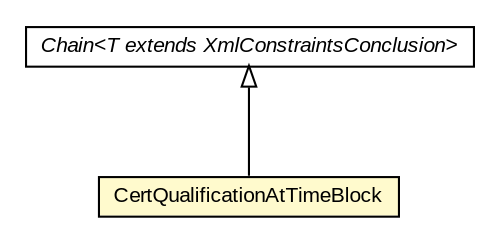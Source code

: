 #!/usr/local/bin/dot
#
# Class diagram 
# Generated by UMLGraph version R5_6-24-gf6e263 (http://www.umlgraph.org/)
#

digraph G {
	edge [fontname="arial",fontsize=10,labelfontname="arial",labelfontsize=10];
	node [fontname="arial",fontsize=10,shape=plaintext];
	nodesep=0.25;
	ranksep=0.5;
	// eu.europa.esig.dss.validation.process.Chain<T extends eu.europa.esig.dss.jaxb.detailedreport.XmlConstraintsConclusion>
	c214772 [label=<<table title="eu.europa.esig.dss.validation.process.Chain" border="0" cellborder="1" cellspacing="0" cellpadding="2" port="p" href="../../Chain.html">
		<tr><td><table border="0" cellspacing="0" cellpadding="1">
<tr><td align="center" balign="center"><font face="arial italic"> Chain&lt;T extends XmlConstraintsConclusion&gt; </font></td></tr>
		</table></td></tr>
		</table>>, URL="../../Chain.html", fontname="arial", fontcolor="black", fontsize=10.0];
	// eu.europa.esig.dss.validation.process.qualification.certificate.CertQualificationAtTimeBlock
	c214865 [label=<<table title="eu.europa.esig.dss.validation.process.qualification.certificate.CertQualificationAtTimeBlock" border="0" cellborder="1" cellspacing="0" cellpadding="2" port="p" bgcolor="lemonChiffon" href="./CertQualificationAtTimeBlock.html">
		<tr><td><table border="0" cellspacing="0" cellpadding="1">
<tr><td align="center" balign="center"> CertQualificationAtTimeBlock </td></tr>
		</table></td></tr>
		</table>>, URL="./CertQualificationAtTimeBlock.html", fontname="arial", fontcolor="black", fontsize=10.0];
	//eu.europa.esig.dss.validation.process.qualification.certificate.CertQualificationAtTimeBlock extends eu.europa.esig.dss.validation.process.Chain<eu.europa.esig.dss.jaxb.detailedreport.XmlValidationCertificateQualification>
	c214772:p -> c214865:p [dir=back,arrowtail=empty];
}

